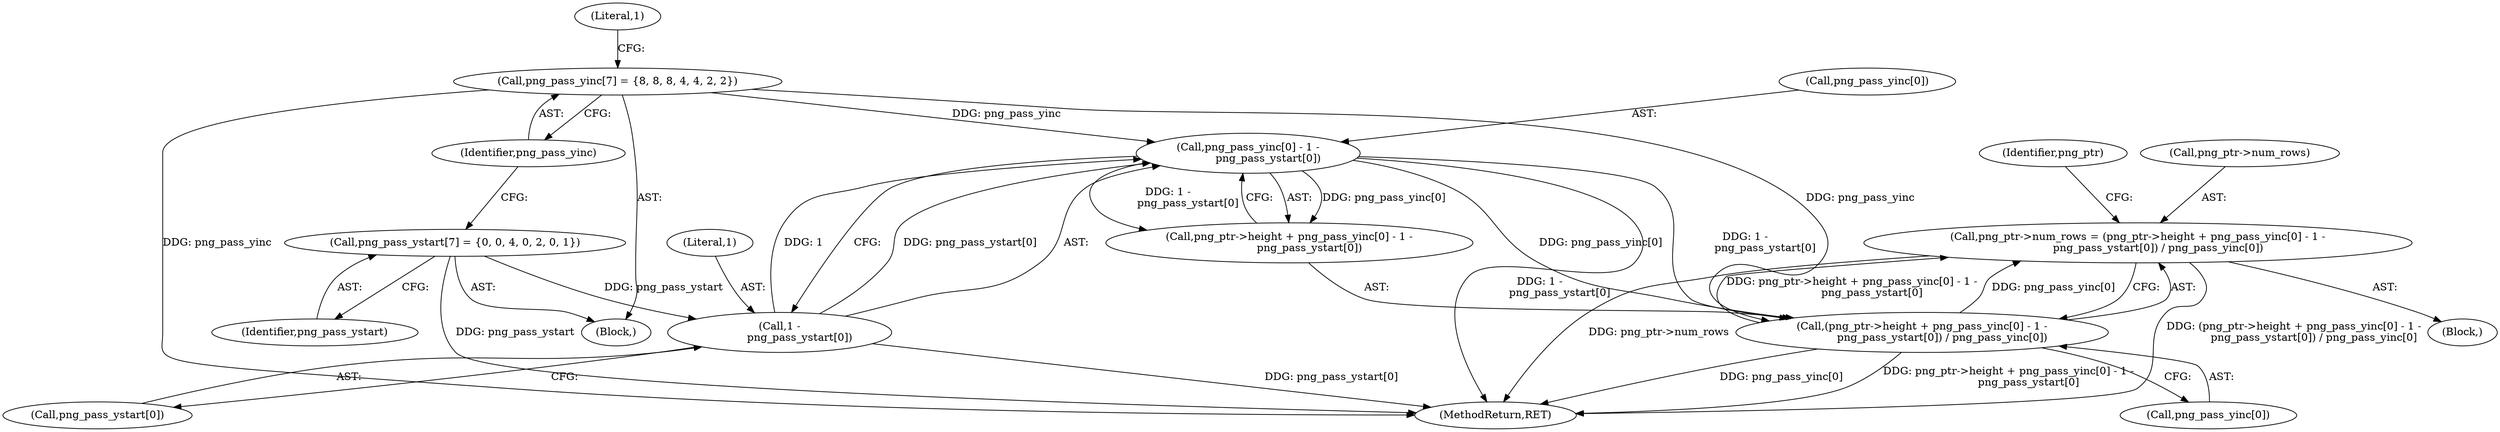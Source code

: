digraph "0_Chrome_7f3d85b096f66870a15b37c2f40b219b2e292693_34@integer" {
"1000315" [label="(Call,png_ptr->num_rows = (png_ptr->height + png_pass_yinc[0] - 1 -\n            png_pass_ystart[0]) / png_pass_yinc[0])"];
"1000319" [label="(Call,(png_ptr->height + png_pass_yinc[0] - 1 -\n            png_pass_ystart[0]) / png_pass_yinc[0])"];
"1000324" [label="(Call,png_pass_yinc[0] - 1 -\n            png_pass_ystart[0])"];
"1000123" [label="(Call,png_pass_yinc[7] = {8, 8, 8, 4, 4, 2, 2})"];
"1000328" [label="(Call,1 -\n            png_pass_ystart[0])"];
"1000120" [label="(Call,png_pass_ystart[7] = {0, 0, 4, 0, 2, 0, 1})"];
"1000328" [label="(Call,1 -\n            png_pass_ystart[0])"];
"1000127" [label="(Literal,1)"];
"1000329" [label="(Literal,1)"];
"1000320" [label="(Call,png_ptr->height + png_pass_yinc[0] - 1 -\n            png_pass_ystart[0])"];
"1000120" [label="(Call,png_pass_ystart[7] = {0, 0, 4, 0, 2, 0, 1})"];
"1000409" [label="(MethodReturn,RET)"];
"1000338" [label="(Identifier,png_ptr)"];
"1000324" [label="(Call,png_pass_yinc[0] - 1 -\n            png_pass_ystart[0])"];
"1000315" [label="(Call,png_ptr->num_rows = (png_ptr->height + png_pass_yinc[0] - 1 -\n            png_pass_ystart[0]) / png_pass_yinc[0])"];
"1000314" [label="(Block,)"];
"1000330" [label="(Call,png_pass_ystart[0])"];
"1000333" [label="(Call,png_pass_yinc[0])"];
"1000316" [label="(Call,png_ptr->num_rows)"];
"1000121" [label="(Identifier,png_pass_ystart)"];
"1000123" [label="(Call,png_pass_yinc[7] = {8, 8, 8, 4, 4, 2, 2})"];
"1000124" [label="(Identifier,png_pass_yinc)"];
"1000112" [label="(Block,)"];
"1000319" [label="(Call,(png_ptr->height + png_pass_yinc[0] - 1 -\n            png_pass_ystart[0]) / png_pass_yinc[0])"];
"1000325" [label="(Call,png_pass_yinc[0])"];
"1000315" -> "1000314"  [label="AST: "];
"1000315" -> "1000319"  [label="CFG: "];
"1000316" -> "1000315"  [label="AST: "];
"1000319" -> "1000315"  [label="AST: "];
"1000338" -> "1000315"  [label="CFG: "];
"1000315" -> "1000409"  [label="DDG: png_ptr->num_rows"];
"1000315" -> "1000409"  [label="DDG: (png_ptr->height + png_pass_yinc[0] - 1 -\n            png_pass_ystart[0]) / png_pass_yinc[0]"];
"1000319" -> "1000315"  [label="DDG: png_ptr->height + png_pass_yinc[0] - 1 -\n            png_pass_ystart[0]"];
"1000319" -> "1000315"  [label="DDG: png_pass_yinc[0]"];
"1000319" -> "1000333"  [label="CFG: "];
"1000320" -> "1000319"  [label="AST: "];
"1000333" -> "1000319"  [label="AST: "];
"1000319" -> "1000409"  [label="DDG: png_pass_yinc[0]"];
"1000319" -> "1000409"  [label="DDG: png_ptr->height + png_pass_yinc[0] - 1 -\n            png_pass_ystart[0]"];
"1000324" -> "1000319"  [label="DDG: png_pass_yinc[0]"];
"1000324" -> "1000319"  [label="DDG: 1 -\n            png_pass_ystart[0]"];
"1000123" -> "1000319"  [label="DDG: png_pass_yinc"];
"1000324" -> "1000320"  [label="AST: "];
"1000324" -> "1000328"  [label="CFG: "];
"1000325" -> "1000324"  [label="AST: "];
"1000328" -> "1000324"  [label="AST: "];
"1000320" -> "1000324"  [label="CFG: "];
"1000324" -> "1000409"  [label="DDG: 1 -\n            png_pass_ystart[0]"];
"1000324" -> "1000320"  [label="DDG: png_pass_yinc[0]"];
"1000324" -> "1000320"  [label="DDG: 1 -\n            png_pass_ystart[0]"];
"1000123" -> "1000324"  [label="DDG: png_pass_yinc"];
"1000328" -> "1000324"  [label="DDG: 1"];
"1000328" -> "1000324"  [label="DDG: png_pass_ystart[0]"];
"1000123" -> "1000112"  [label="AST: "];
"1000123" -> "1000124"  [label="CFG: "];
"1000124" -> "1000123"  [label="AST: "];
"1000127" -> "1000123"  [label="CFG: "];
"1000123" -> "1000409"  [label="DDG: png_pass_yinc"];
"1000328" -> "1000330"  [label="CFG: "];
"1000329" -> "1000328"  [label="AST: "];
"1000330" -> "1000328"  [label="AST: "];
"1000328" -> "1000409"  [label="DDG: png_pass_ystart[0]"];
"1000120" -> "1000328"  [label="DDG: png_pass_ystart"];
"1000120" -> "1000112"  [label="AST: "];
"1000120" -> "1000121"  [label="CFG: "];
"1000121" -> "1000120"  [label="AST: "];
"1000124" -> "1000120"  [label="CFG: "];
"1000120" -> "1000409"  [label="DDG: png_pass_ystart"];
}
